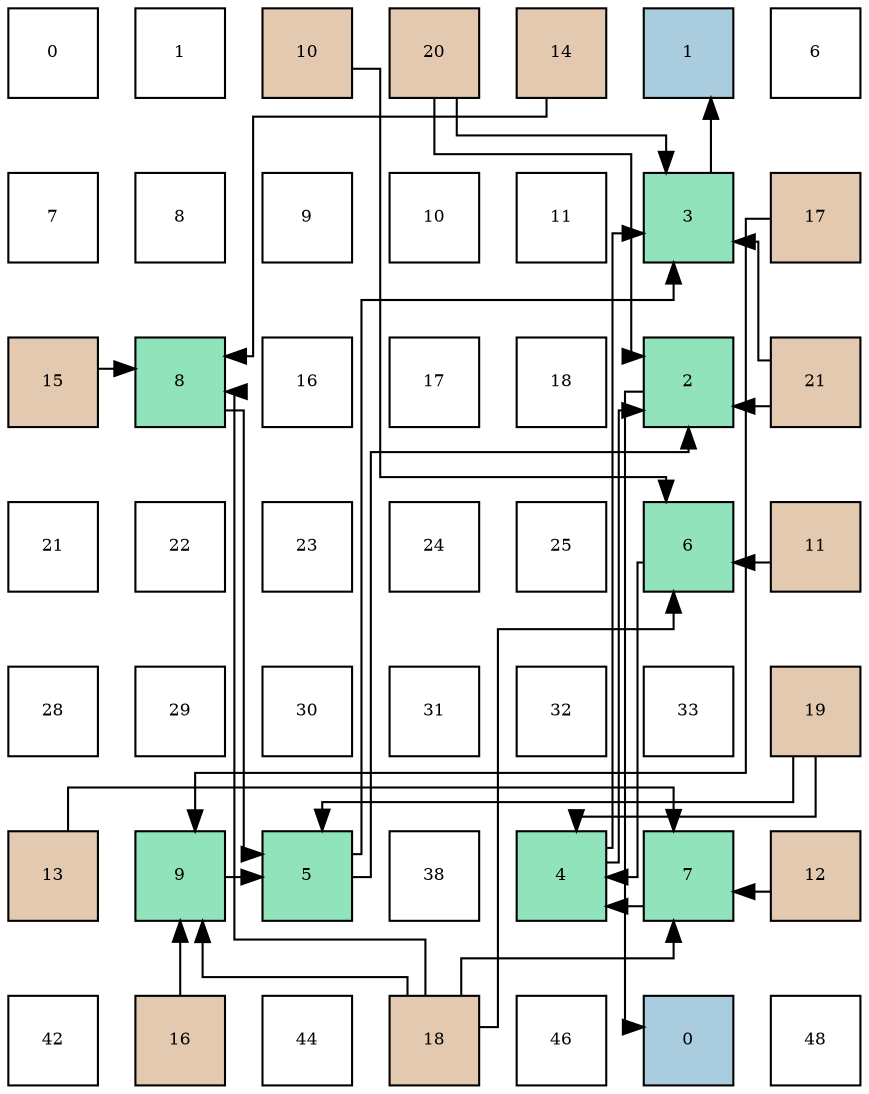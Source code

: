 digraph layout{
 rankdir=TB;
 splines=ortho;
 node [style=filled shape=square fixedsize=true width=0.6];
0[label="0", fontsize=8, fillcolor="#ffffff"];
1[label="1", fontsize=8, fillcolor="#ffffff"];
2[label="10", fontsize=8, fillcolor="#e3c9af"];
3[label="20", fontsize=8, fillcolor="#e3c9af"];
4[label="14", fontsize=8, fillcolor="#e3c9af"];
5[label="1", fontsize=8, fillcolor="#a9ccde"];
6[label="6", fontsize=8, fillcolor="#ffffff"];
7[label="7", fontsize=8, fillcolor="#ffffff"];
8[label="8", fontsize=8, fillcolor="#ffffff"];
9[label="9", fontsize=8, fillcolor="#ffffff"];
10[label="10", fontsize=8, fillcolor="#ffffff"];
11[label="11", fontsize=8, fillcolor="#ffffff"];
12[label="3", fontsize=8, fillcolor="#91e3bb"];
13[label="17", fontsize=8, fillcolor="#e3c9af"];
14[label="15", fontsize=8, fillcolor="#e3c9af"];
15[label="8", fontsize=8, fillcolor="#91e3bb"];
16[label="16", fontsize=8, fillcolor="#ffffff"];
17[label="17", fontsize=8, fillcolor="#ffffff"];
18[label="18", fontsize=8, fillcolor="#ffffff"];
19[label="2", fontsize=8, fillcolor="#91e3bb"];
20[label="21", fontsize=8, fillcolor="#e3c9af"];
21[label="21", fontsize=8, fillcolor="#ffffff"];
22[label="22", fontsize=8, fillcolor="#ffffff"];
23[label="23", fontsize=8, fillcolor="#ffffff"];
24[label="24", fontsize=8, fillcolor="#ffffff"];
25[label="25", fontsize=8, fillcolor="#ffffff"];
26[label="6", fontsize=8, fillcolor="#91e3bb"];
27[label="11", fontsize=8, fillcolor="#e3c9af"];
28[label="28", fontsize=8, fillcolor="#ffffff"];
29[label="29", fontsize=8, fillcolor="#ffffff"];
30[label="30", fontsize=8, fillcolor="#ffffff"];
31[label="31", fontsize=8, fillcolor="#ffffff"];
32[label="32", fontsize=8, fillcolor="#ffffff"];
33[label="33", fontsize=8, fillcolor="#ffffff"];
34[label="19", fontsize=8, fillcolor="#e3c9af"];
35[label="13", fontsize=8, fillcolor="#e3c9af"];
36[label="9", fontsize=8, fillcolor="#91e3bb"];
37[label="5", fontsize=8, fillcolor="#91e3bb"];
38[label="38", fontsize=8, fillcolor="#ffffff"];
39[label="4", fontsize=8, fillcolor="#91e3bb"];
40[label="7", fontsize=8, fillcolor="#91e3bb"];
41[label="12", fontsize=8, fillcolor="#e3c9af"];
42[label="42", fontsize=8, fillcolor="#ffffff"];
43[label="16", fontsize=8, fillcolor="#e3c9af"];
44[label="44", fontsize=8, fillcolor="#ffffff"];
45[label="18", fontsize=8, fillcolor="#e3c9af"];
46[label="46", fontsize=8, fillcolor="#ffffff"];
47[label="0", fontsize=8, fillcolor="#a9ccde"];
48[label="48", fontsize=8, fillcolor="#ffffff"];
edge [constraint=false, style=vis];19 -> 47;
12 -> 5;
39 -> 19;
39 -> 12;
37 -> 19;
37 -> 12;
26 -> 39;
40 -> 39;
15 -> 37;
36 -> 37;
2 -> 26;
27 -> 26;
41 -> 40;
35 -> 40;
4 -> 15;
14 -> 15;
43 -> 36;
13 -> 36;
45 -> 26;
45 -> 40;
45 -> 15;
45 -> 36;
34 -> 39;
34 -> 37;
3 -> 19;
3 -> 12;
20 -> 19;
20 -> 12;
edge [constraint=true, style=invis];
0 -> 7 -> 14 -> 21 -> 28 -> 35 -> 42;
1 -> 8 -> 15 -> 22 -> 29 -> 36 -> 43;
2 -> 9 -> 16 -> 23 -> 30 -> 37 -> 44;
3 -> 10 -> 17 -> 24 -> 31 -> 38 -> 45;
4 -> 11 -> 18 -> 25 -> 32 -> 39 -> 46;
5 -> 12 -> 19 -> 26 -> 33 -> 40 -> 47;
6 -> 13 -> 20 -> 27 -> 34 -> 41 -> 48;
rank = same {0 -> 1 -> 2 -> 3 -> 4 -> 5 -> 6};
rank = same {7 -> 8 -> 9 -> 10 -> 11 -> 12 -> 13};
rank = same {14 -> 15 -> 16 -> 17 -> 18 -> 19 -> 20};
rank = same {21 -> 22 -> 23 -> 24 -> 25 -> 26 -> 27};
rank = same {28 -> 29 -> 30 -> 31 -> 32 -> 33 -> 34};
rank = same {35 -> 36 -> 37 -> 38 -> 39 -> 40 -> 41};
rank = same {42 -> 43 -> 44 -> 45 -> 46 -> 47 -> 48};
}